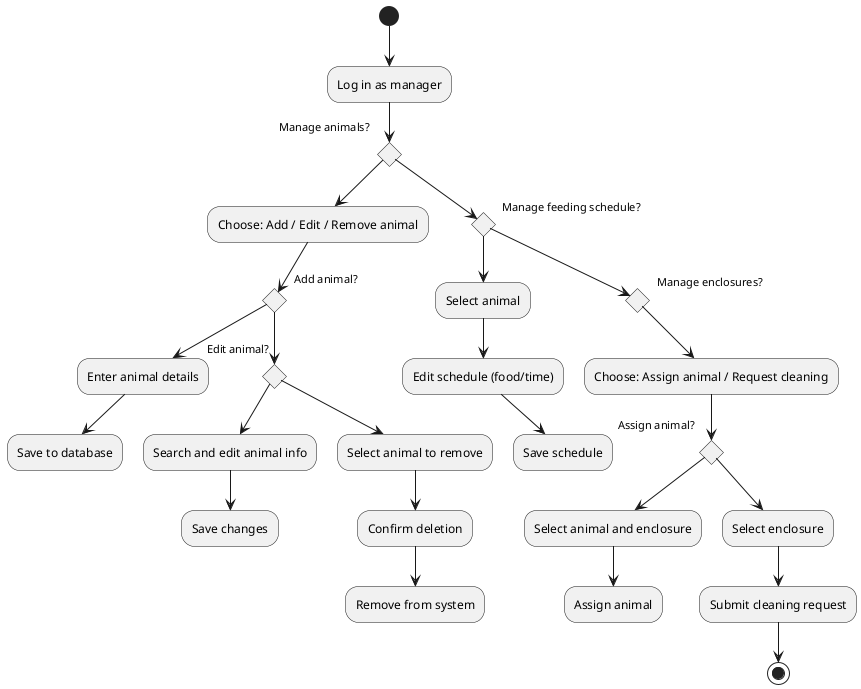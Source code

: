 @startuml
(*) --> "Log in as manager"

if "Manage animals?" then
  --> "Choose: Add / Edit / Remove animal"
  if "Add animal?" then
    --> "Enter animal details"
    --> "Save to database"
  else
    if "Edit animal?" then
      --> "Search and edit animal info"
      --> "Save changes"
    else
      --> "Select animal to remove"
      --> "Confirm deletion"
      --> "Remove from system"
    endif
  endif

else
  if "Manage feeding schedule?" then
    --> "Select animal"
    --> "Edit schedule (food/time)"
    --> "Save schedule"
  else
    if "Manage enclosures?" then
      --> "Choose: Assign animal / Request cleaning"
      if "Assign animal?" then
        --> "Select animal and enclosure"
        --> "Assign animal"
      else
        --> "Select enclosure"
        --> "Submit cleaning request"
      endif
    endif
  endif
endif

--> (*)
@enduml
